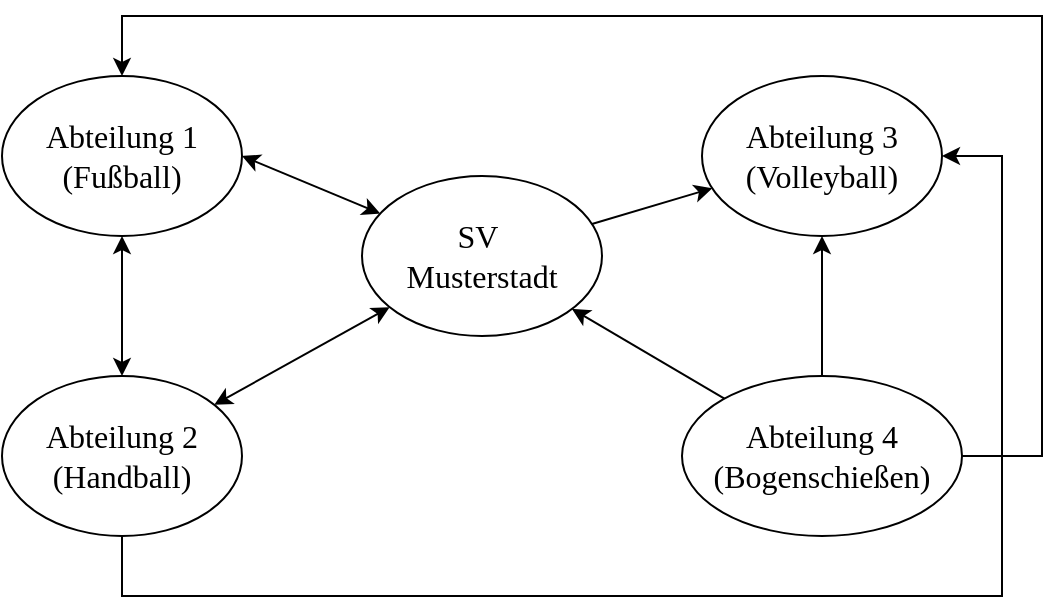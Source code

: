 <mxfile>
    <diagram name="Page-1" id="KB8Ok2DvNuGD_wmBjVxV">
        <mxGraphModel dx="869" dy="1284" grid="0" gridSize="10" guides="1" tooltips="1" connect="1" arrows="1" fold="1" page="1" pageScale="1" pageWidth="827" pageHeight="1169" math="0" shadow="0">
            <root>
                <mxCell id="0"/>
                <mxCell id="1" parent="0"/>
                <mxCell id="sftyYVtjVENT-q0x5Cpo-1" value="Abteilung 3&lt;br&gt;(Volleyball)" style="ellipse;whiteSpace=wrap;html=1;fontFamily=Alegreya;fontSize=16;" parent="1" vertex="1">
                    <mxGeometry x="490" y="90" width="120" height="80" as="geometry"/>
                </mxCell>
                <mxCell id="sftyYVtjVENT-q0x5Cpo-3" value="SV&amp;nbsp;&lt;br&gt;Musterstadt" style="ellipse;whiteSpace=wrap;html=1;fontFamily=Alegreya;fontSize=16;" parent="1" vertex="1">
                    <mxGeometry x="320" y="140" width="120" height="80" as="geometry"/>
                </mxCell>
                <mxCell id="sftyYVtjVENT-q0x5Cpo-13" value="Abteilung 2&lt;br&gt;(Handball)" style="ellipse;whiteSpace=wrap;html=1;fontFamily=Alegreya;fontSize=16;" parent="1" vertex="1">
                    <mxGeometry x="140" y="240" width="120" height="80" as="geometry"/>
                </mxCell>
                <mxCell id="sftyYVtjVENT-q0x5Cpo-14" value="Abteilung 1&lt;br&gt;(Fußball)" style="ellipse;whiteSpace=wrap;html=1;fontFamily=Alegreya;fontSize=16;" parent="1" vertex="1">
                    <mxGeometry x="140" y="90" width="120" height="80" as="geometry"/>
                </mxCell>
                <mxCell id="sftyYVtjVENT-q0x5Cpo-15" value="" style="endArrow=classic;html=1;rounded=0;startArrow=classic;startFill=1;endFill=1;entryX=1;entryY=0.5;entryDx=0;entryDy=0;" parent="1" source="sftyYVtjVENT-q0x5Cpo-3" target="sftyYVtjVENT-q0x5Cpo-14" edge="1">
                    <mxGeometry width="50" height="50" relative="1" as="geometry">
                        <mxPoint x="492.145" y="300.601" as="sourcePoint"/>
                        <mxPoint x="460" y="360" as="targetPoint"/>
                    </mxGeometry>
                </mxCell>
                <mxCell id="6" value="" style="endArrow=classic;html=1;rounded=0;" edge="1" parent="1" source="sftyYVtjVENT-q0x5Cpo-13" target="sftyYVtjVENT-q0x5Cpo-1">
                    <mxGeometry width="50" height="50" relative="1" as="geometry">
                        <mxPoint x="660" y="560" as="sourcePoint"/>
                        <mxPoint x="460" y="560" as="targetPoint"/>
                        <Array as="points">
                            <mxPoint x="200" y="350"/>
                            <mxPoint x="640" y="350"/>
                            <mxPoint x="640" y="130"/>
                        </Array>
                    </mxGeometry>
                </mxCell>
                <mxCell id="7" value="" style="endArrow=classic;html=1;rounded=0;startArrow=classic;startFill=1;" edge="1" parent="1" source="sftyYVtjVENT-q0x5Cpo-3" target="sftyYVtjVENT-q0x5Cpo-13">
                    <mxGeometry width="50" height="50" relative="1" as="geometry">
                        <mxPoint x="670" y="570" as="sourcePoint"/>
                        <mxPoint x="470" y="570" as="targetPoint"/>
                    </mxGeometry>
                </mxCell>
                <mxCell id="8" value="" style="endArrow=classic;html=1;rounded=0;startArrow=classic;startFill=1;" edge="1" parent="1" source="sftyYVtjVENT-q0x5Cpo-14" target="sftyYVtjVENT-q0x5Cpo-13">
                    <mxGeometry width="50" height="50" relative="1" as="geometry">
                        <mxPoint x="680" y="580" as="sourcePoint"/>
                        <mxPoint x="480" y="580" as="targetPoint"/>
                    </mxGeometry>
                </mxCell>
                <mxCell id="9" value="" style="endArrow=classic;html=1;rounded=0;" edge="1" parent="1" source="sftyYVtjVENT-q0x5Cpo-3" target="sftyYVtjVENT-q0x5Cpo-1">
                    <mxGeometry width="50" height="50" relative="1" as="geometry">
                        <mxPoint x="670" y="570" as="sourcePoint"/>
                        <mxPoint x="470" y="570" as="targetPoint"/>
                    </mxGeometry>
                </mxCell>
                <mxCell id="13" style="edgeStyle=none;html=1;exitX=0.5;exitY=0;exitDx=0;exitDy=0;startArrow=none;startFill=0;endArrow=classic;endFill=1;" edge="1" parent="1" source="10" target="sftyYVtjVENT-q0x5Cpo-1">
                    <mxGeometry relative="1" as="geometry"/>
                </mxCell>
                <mxCell id="10" value="Abteilung 4&lt;br&gt;(Bogenschießen)" style="ellipse;whiteSpace=wrap;html=1;fontFamily=Alegreya;fontSize=16;" vertex="1" parent="1">
                    <mxGeometry x="480" y="240" width="140" height="80" as="geometry"/>
                </mxCell>
                <mxCell id="11" value="" style="endArrow=classic;html=1;rounded=0;" edge="1" parent="1" source="10" target="sftyYVtjVENT-q0x5Cpo-3">
                    <mxGeometry width="50" height="50" relative="1" as="geometry">
                        <mxPoint x="129.864" y="169.456" as="sourcePoint"/>
                        <mxPoint x="170.136" y="330.544" as="targetPoint"/>
                    </mxGeometry>
                </mxCell>
                <mxCell id="12" value="" style="endArrow=none;html=1;rounded=0;endFill=0;startArrow=classic;startFill=1;" edge="1" parent="1" source="sftyYVtjVENT-q0x5Cpo-14" target="10">
                    <mxGeometry width="50" height="50" relative="1" as="geometry">
                        <mxPoint x="760" y="300" as="sourcePoint"/>
                        <mxPoint x="180.136" y="340.544" as="targetPoint"/>
                        <Array as="points">
                            <mxPoint x="200" y="60"/>
                            <mxPoint x="660" y="60"/>
                            <mxPoint x="660" y="280"/>
                        </Array>
                    </mxGeometry>
                </mxCell>
            </root>
        </mxGraphModel>
    </diagram>
</mxfile>
